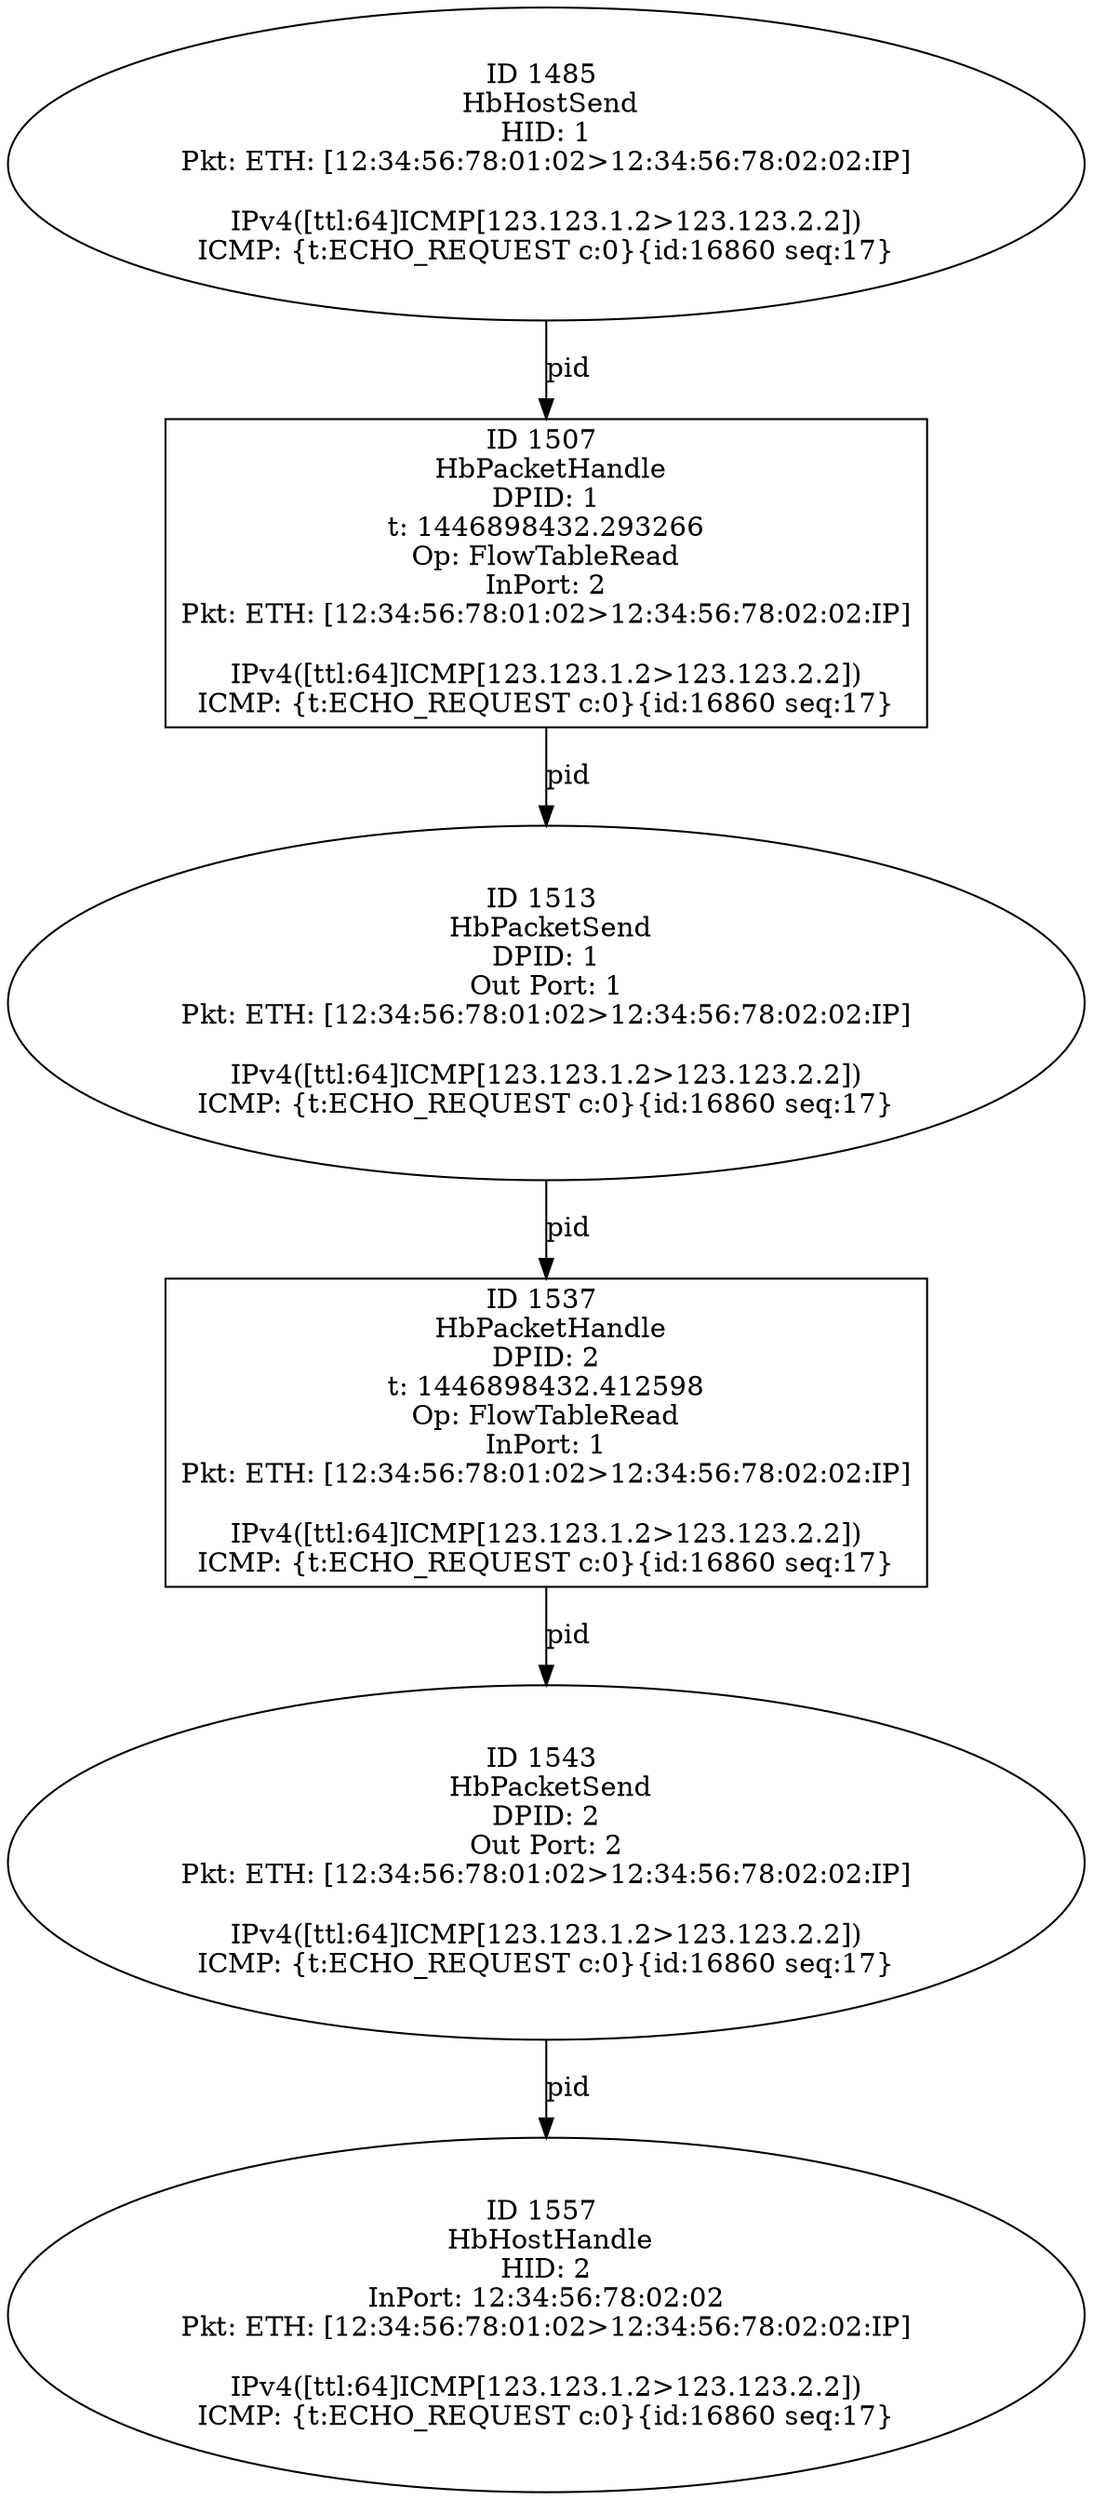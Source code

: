 strict digraph G {
1537 [shape=box, event=<hb_events.HbPacketHandle object at 0x10fb1d150>, label="ID 1537 
 HbPacketHandle
DPID: 2
t: 1446898432.412598
Op: FlowTableRead
InPort: 1
Pkt: ETH: [12:34:56:78:01:02>12:34:56:78:02:02:IP]

IPv4([ttl:64]ICMP[123.123.1.2>123.123.2.2])
ICMP: {t:ECHO_REQUEST c:0}{id:16860 seq:17}"];
1507 [shape=box, event=<hb_events.HbPacketHandle object at 0x10fbe2bd0>, label="ID 1507 
 HbPacketHandle
DPID: 1
t: 1446898432.293266
Op: FlowTableRead
InPort: 2
Pkt: ETH: [12:34:56:78:01:02>12:34:56:78:02:02:IP]

IPv4([ttl:64]ICMP[123.123.1.2>123.123.2.2])
ICMP: {t:ECHO_REQUEST c:0}{id:16860 seq:17}"];
1543 [shape=oval, event=<hb_events.HbPacketSend object at 0x10fb259d0>, label="ID 1543 
 HbPacketSend
DPID: 2
Out Port: 2
Pkt: ETH: [12:34:56:78:01:02>12:34:56:78:02:02:IP]

IPv4([ttl:64]ICMP[123.123.1.2>123.123.2.2])
ICMP: {t:ECHO_REQUEST c:0}{id:16860 seq:17}"];
1513 [shape=oval, event=<hb_events.HbPacketSend object at 0x10fb0a490>, label="ID 1513 
 HbPacketSend
DPID: 1
Out Port: 1
Pkt: ETH: [12:34:56:78:01:02>12:34:56:78:02:02:IP]

IPv4([ttl:64]ICMP[123.123.1.2>123.123.2.2])
ICMP: {t:ECHO_REQUEST c:0}{id:16860 seq:17}"];
1485 [shape=oval, event=<hb_events.HbHostSend object at 0x10fbf40d0>, label="ID 1485 
 HbHostSend
HID: 1
Pkt: ETH: [12:34:56:78:01:02>12:34:56:78:02:02:IP]

IPv4([ttl:64]ICMP[123.123.1.2>123.123.2.2])
ICMP: {t:ECHO_REQUEST c:0}{id:16860 seq:17}"];
1557 [shape=oval, event=<hb_events.HbHostHandle object at 0x10fb1f250>, label="ID 1557 
 HbHostHandle
HID: 2
InPort: 12:34:56:78:02:02
Pkt: ETH: [12:34:56:78:01:02>12:34:56:78:02:02:IP]

IPv4([ttl:64]ICMP[123.123.1.2>123.123.2.2])
ICMP: {t:ECHO_REQUEST c:0}{id:16860 seq:17}"];
1537 -> 1543  [rel=pid, label=pid];
1507 -> 1513  [rel=pid, label=pid];
1543 -> 1557  [rel=pid, label=pid];
1513 -> 1537  [rel=pid, label=pid];
1485 -> 1507  [rel=pid, label=pid];
}
